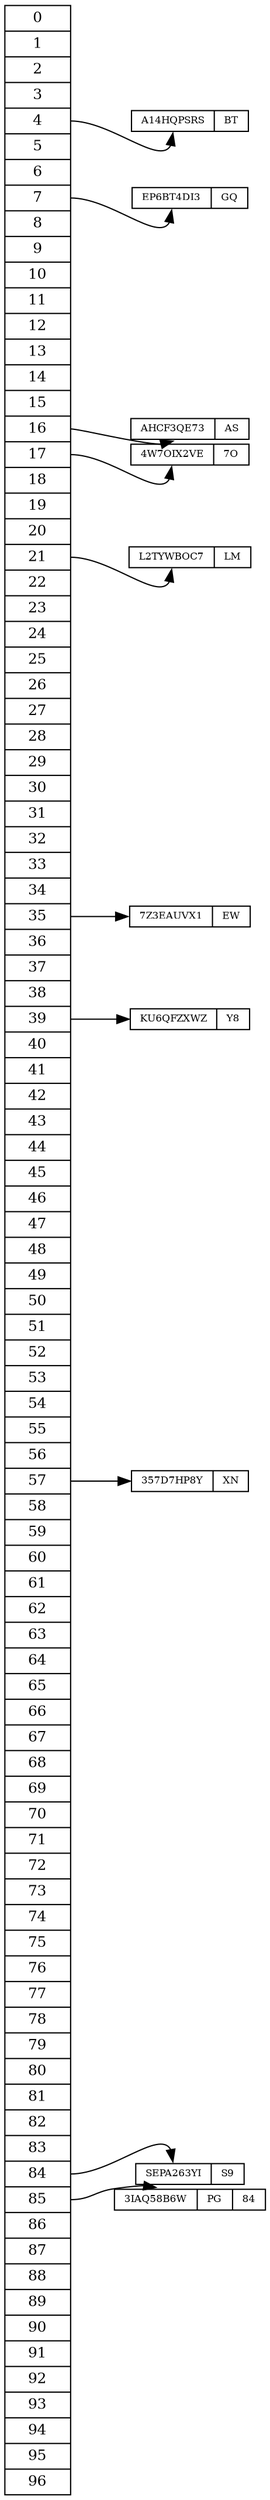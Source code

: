 digraph {
splines=true;
nodesep=.01;
rankdir=LR;
node[fontsize=8,shape=record,height=.1];
ht[fontsize=12,label="<f0>0|<f1>1|<f2>2|<f3>3|<f4>4|<f5>5|<f6>6|<f7>7|<f8>8|<f9>9|<f10>10|<f11>11|<f12>12|<f13>13|<f14>14|<f15>15|<f16>16|<f17>17|<f18>18|<f19>19|<f20>20|<f21>21|<f22>22|<f23>23|<f24>24|<f25>25|<f26>26|<f27>27|<f28>28|<f29>29|<f30>30|<f31>31|<f32>32|<f33>33|<f34>34|<f35>35|<f36>36|<f37>37|<f38>38|<f39>39|<f40>40|<f41>41|<f42>42|<f43>43|<f44>44|<f45>45|<f46>46|<f47>47|<f48>48|<f49>49|<f50>50|<f51>51|<f52>52|<f53>53|<f54>54|<f55>55|<f56>56|<f57>57|<f58>58|<f59>59|<f60>60|<f61>61|<f62>62|<f63>63|<f64>64|<f65>65|<f66>66|<f67>67|<f68>68|<f69>69|<f70>70|<f71>71|<f72>72|<f73>73|<f74>74|<f75>75|<f76>76|<f77>77|<f78>78|<f79>79|<f80>80|<f81>81|<f82>82|<f83>83|<f84>84|<f85>85|<f86>86|<f87>87|<f88>88|<f89>89|<f90>90|<f91>91|<f92>92|<f93>93|<f94>94|<f95>95|<f96>96"];
node1[label="{<l>A14HQPSRS|BT}"];
node2[label="{<l>EP6BT4DI3|GQ}"];
node3[label="{<l>AHCF3QE73|AS}"];
node4[label="{<l>4W7OIX2VE|7O}"];
node5[label="{<l>L2TYWBOC7|LM}"];
node6[label="{<l>7Z3EAUVX1|EW}"];
node7[label="{<l>KU6QFZXWZ|Y8}"];
node8[label="{<l>357D7HP8Y|XN}"];
node9[label="{<l>SEPA263YI|S9}"];
node10[label="{<l>3IAQ58B6W|PG|84}"];
ht:f4->node1:l;
ht:f7->node2:l;
ht:f16->node3:l;
ht:f17->node4:l;
ht:f21->node5:l;
ht:f35->node6:l;
ht:f39->node7:l;
ht:f57->node8:l;
ht:f84->node9:l;
ht:f85->node10:l;
}
